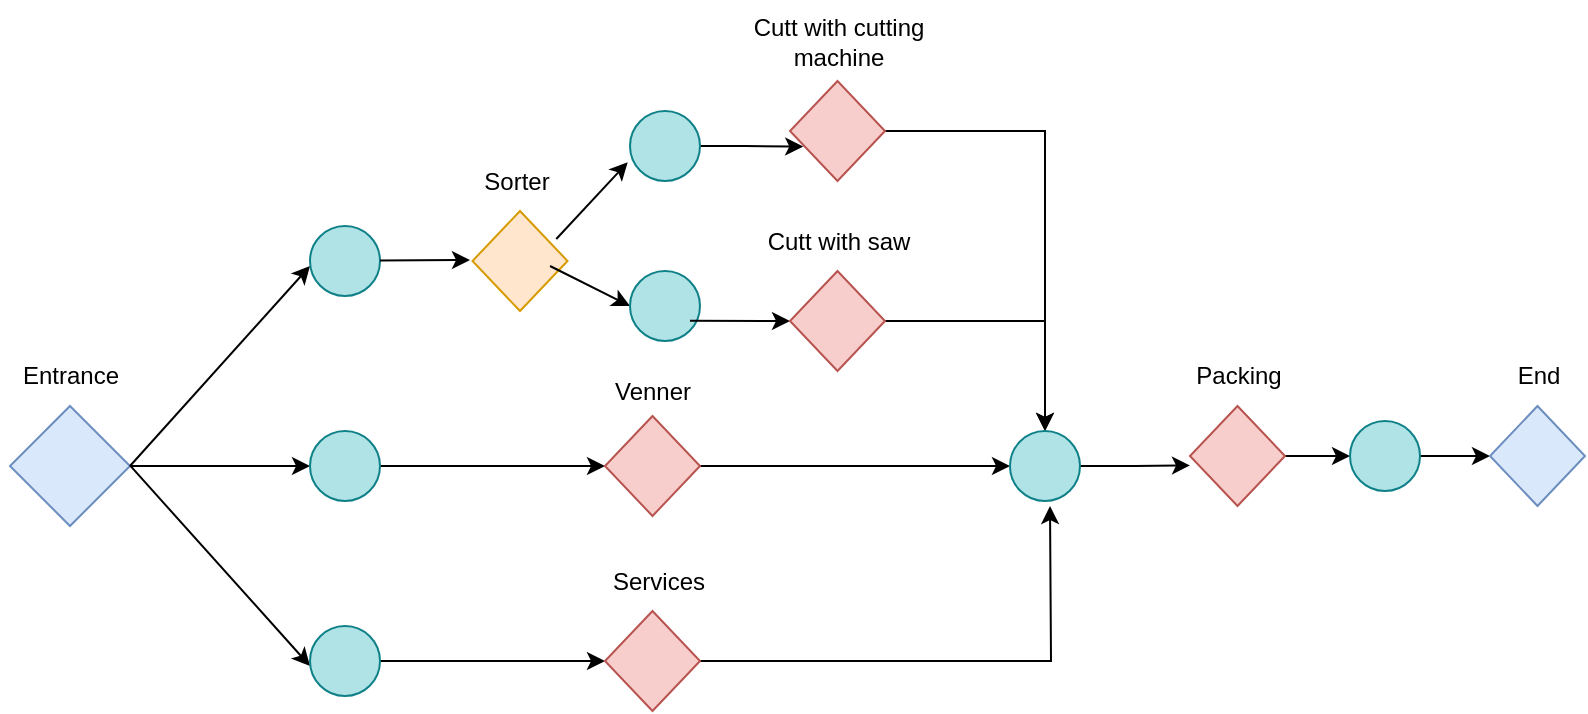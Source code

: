 <mxfile version="21.2.9" type="github">
  <diagram id="prtHgNgQTEPvFCAcTncT" name="Page-1">
    <mxGraphModel dx="961" dy="528" grid="1" gridSize="10" guides="1" tooltips="1" connect="1" arrows="1" fold="1" page="1" pageScale="1" pageWidth="827" pageHeight="1169" math="0" shadow="0">
      <root>
        <mxCell id="0" />
        <mxCell id="1" parent="0" />
        <mxCell id="3Up9Wl8GO9VKax22Z7Tt-1" value="" style="rhombus;whiteSpace=wrap;html=1;fillColor=#dae8fc;strokeColor=#6c8ebf;" vertex="1" parent="1">
          <mxGeometry x="50" y="230" width="60" height="60" as="geometry" />
        </mxCell>
        <mxCell id="3Up9Wl8GO9VKax22Z7Tt-4" value="" style="endArrow=classic;html=1;rounded=0;" edge="1" parent="1">
          <mxGeometry width="50" height="50" relative="1" as="geometry">
            <mxPoint x="110" y="260" as="sourcePoint" />
            <mxPoint x="200" y="160" as="targetPoint" />
          </mxGeometry>
        </mxCell>
        <mxCell id="3Up9Wl8GO9VKax22Z7Tt-5" value="" style="endArrow=classic;html=1;rounded=0;" edge="1" parent="1">
          <mxGeometry width="50" height="50" relative="1" as="geometry">
            <mxPoint x="110" y="260" as="sourcePoint" />
            <mxPoint x="200" y="260" as="targetPoint" />
          </mxGeometry>
        </mxCell>
        <mxCell id="3Up9Wl8GO9VKax22Z7Tt-6" value="" style="endArrow=classic;html=1;rounded=0;" edge="1" parent="1">
          <mxGeometry width="50" height="50" relative="1" as="geometry">
            <mxPoint x="110" y="259.71" as="sourcePoint" />
            <mxPoint x="200" y="360" as="targetPoint" />
          </mxGeometry>
        </mxCell>
        <mxCell id="3Up9Wl8GO9VKax22Z7Tt-25" value="" style="edgeStyle=orthogonalEdgeStyle;rounded=0;orthogonalLoop=1;jettySize=auto;html=1;" edge="1" parent="1" source="3Up9Wl8GO9VKax22Z7Tt-7" target="3Up9Wl8GO9VKax22Z7Tt-23">
          <mxGeometry relative="1" as="geometry" />
        </mxCell>
        <mxCell id="3Up9Wl8GO9VKax22Z7Tt-7" value="" style="ellipse;whiteSpace=wrap;html=1;aspect=fixed;fillColor=#b0e3e6;strokeColor=#0e8088;" vertex="1" parent="1">
          <mxGeometry x="200" y="242.5" width="35" height="35" as="geometry" />
        </mxCell>
        <mxCell id="3Up9Wl8GO9VKax22Z7Tt-8" value="" style="ellipse;whiteSpace=wrap;html=1;aspect=fixed;fillColor=#b0e3e6;strokeColor=#0e8088;" vertex="1" parent="1">
          <mxGeometry x="200" y="140" width="35" height="35" as="geometry" />
        </mxCell>
        <mxCell id="3Up9Wl8GO9VKax22Z7Tt-26" value="" style="edgeStyle=orthogonalEdgeStyle;rounded=0;orthogonalLoop=1;jettySize=auto;html=1;" edge="1" parent="1" source="3Up9Wl8GO9VKax22Z7Tt-9" target="3Up9Wl8GO9VKax22Z7Tt-24">
          <mxGeometry relative="1" as="geometry" />
        </mxCell>
        <mxCell id="3Up9Wl8GO9VKax22Z7Tt-9" value="" style="ellipse;whiteSpace=wrap;html=1;aspect=fixed;fillColor=#b0e3e6;strokeColor=#0e8088;" vertex="1" parent="1">
          <mxGeometry x="200" y="340" width="35" height="35" as="geometry" />
        </mxCell>
        <mxCell id="3Up9Wl8GO9VKax22Z7Tt-10" value="" style="endArrow=classic;html=1;rounded=0;" edge="1" parent="1">
          <mxGeometry width="50" height="50" relative="1" as="geometry">
            <mxPoint x="235" y="157.21" as="sourcePoint" />
            <mxPoint x="280" y="157" as="targetPoint" />
          </mxGeometry>
        </mxCell>
        <mxCell id="3Up9Wl8GO9VKax22Z7Tt-11" value="" style="rhombus;whiteSpace=wrap;html=1;direction=south;fillColor=#ffe6cc;strokeColor=#d79b00;" vertex="1" parent="1">
          <mxGeometry x="281.25" y="132.5" width="47.5" height="50" as="geometry" />
        </mxCell>
        <mxCell id="3Up9Wl8GO9VKax22Z7Tt-13" value="" style="endArrow=classic;html=1;rounded=0;entryX=-0.033;entryY=0.733;entryDx=0;entryDy=0;entryPerimeter=0;exitX=0.28;exitY=0.118;exitDx=0;exitDy=0;exitPerimeter=0;" edge="1" parent="1" source="3Up9Wl8GO9VKax22Z7Tt-11" target="3Up9Wl8GO9VKax22Z7Tt-16">
          <mxGeometry width="50" height="50" relative="1" as="geometry">
            <mxPoint x="330" y="150" as="sourcePoint" />
            <mxPoint x="356" y="120" as="targetPoint" />
          </mxGeometry>
        </mxCell>
        <mxCell id="3Up9Wl8GO9VKax22Z7Tt-14" value="" style="endArrow=classic;html=1;rounded=0;entryX=0;entryY=0.5;entryDx=0;entryDy=0;exitX=0.55;exitY=0.184;exitDx=0;exitDy=0;exitPerimeter=0;" edge="1" parent="1" source="3Up9Wl8GO9VKax22Z7Tt-11" target="3Up9Wl8GO9VKax22Z7Tt-17">
          <mxGeometry width="50" height="50" relative="1" as="geometry">
            <mxPoint x="330" y="160" as="sourcePoint" />
            <mxPoint x="360" y="190" as="targetPoint" />
          </mxGeometry>
        </mxCell>
        <mxCell id="3Up9Wl8GO9VKax22Z7Tt-44" style="edgeStyle=orthogonalEdgeStyle;rounded=0;orthogonalLoop=1;jettySize=auto;html=1;entryX=0.656;entryY=0.861;entryDx=0;entryDy=0;entryPerimeter=0;" edge="1" parent="1" source="3Up9Wl8GO9VKax22Z7Tt-16" target="3Up9Wl8GO9VKax22Z7Tt-20">
          <mxGeometry relative="1" as="geometry" />
        </mxCell>
        <mxCell id="3Up9Wl8GO9VKax22Z7Tt-16" value="" style="ellipse;whiteSpace=wrap;html=1;aspect=fixed;fillColor=#b0e3e6;strokeColor=#0e8088;" vertex="1" parent="1">
          <mxGeometry x="360" y="82.5" width="35" height="35" as="geometry" />
        </mxCell>
        <mxCell id="3Up9Wl8GO9VKax22Z7Tt-17" value="" style="ellipse;whiteSpace=wrap;html=1;aspect=fixed;fillColor=#b0e3e6;strokeColor=#0e8088;" vertex="1" parent="1">
          <mxGeometry x="360" y="162.5" width="35" height="35" as="geometry" />
        </mxCell>
        <mxCell id="3Up9Wl8GO9VKax22Z7Tt-19" value="" style="endArrow=classic;html=1;rounded=0;entryX=0.5;entryY=1;entryDx=0;entryDy=0;" edge="1" parent="1" target="3Up9Wl8GO9VKax22Z7Tt-21">
          <mxGeometry width="50" height="50" relative="1" as="geometry">
            <mxPoint x="390" y="187.42" as="sourcePoint" />
            <mxPoint x="435" y="187.21" as="targetPoint" />
          </mxGeometry>
        </mxCell>
        <mxCell id="3Up9Wl8GO9VKax22Z7Tt-28" style="edgeStyle=orthogonalEdgeStyle;rounded=0;orthogonalLoop=1;jettySize=auto;html=1;" edge="1" parent="1" source="3Up9Wl8GO9VKax22Z7Tt-20" target="3Up9Wl8GO9VKax22Z7Tt-27">
          <mxGeometry relative="1" as="geometry" />
        </mxCell>
        <mxCell id="3Up9Wl8GO9VKax22Z7Tt-20" value="" style="rhombus;whiteSpace=wrap;html=1;direction=south;fillColor=#f8cecc;strokeColor=#b85450;" vertex="1" parent="1">
          <mxGeometry x="440" y="67.5" width="47.5" height="50" as="geometry" />
        </mxCell>
        <mxCell id="3Up9Wl8GO9VKax22Z7Tt-29" style="edgeStyle=orthogonalEdgeStyle;rounded=0;orthogonalLoop=1;jettySize=auto;html=1;" edge="1" parent="1" source="3Up9Wl8GO9VKax22Z7Tt-21" target="3Up9Wl8GO9VKax22Z7Tt-27">
          <mxGeometry relative="1" as="geometry" />
        </mxCell>
        <mxCell id="3Up9Wl8GO9VKax22Z7Tt-21" value="" style="rhombus;whiteSpace=wrap;html=1;direction=south;fillColor=#f8cecc;strokeColor=#b85450;" vertex="1" parent="1">
          <mxGeometry x="440" y="162.5" width="47.5" height="50" as="geometry" />
        </mxCell>
        <mxCell id="3Up9Wl8GO9VKax22Z7Tt-30" style="edgeStyle=orthogonalEdgeStyle;rounded=0;orthogonalLoop=1;jettySize=auto;html=1;" edge="1" parent="1" source="3Up9Wl8GO9VKax22Z7Tt-23" target="3Up9Wl8GO9VKax22Z7Tt-27">
          <mxGeometry relative="1" as="geometry" />
        </mxCell>
        <mxCell id="3Up9Wl8GO9VKax22Z7Tt-23" value="" style="rhombus;whiteSpace=wrap;html=1;direction=south;fillColor=#f8cecc;strokeColor=#b85450;" vertex="1" parent="1">
          <mxGeometry x="347.5" y="235" width="47.5" height="50" as="geometry" />
        </mxCell>
        <mxCell id="3Up9Wl8GO9VKax22Z7Tt-32" style="edgeStyle=orthogonalEdgeStyle;rounded=0;orthogonalLoop=1;jettySize=auto;html=1;" edge="1" parent="1" source="3Up9Wl8GO9VKax22Z7Tt-24">
          <mxGeometry relative="1" as="geometry">
            <mxPoint x="570" y="280" as="targetPoint" />
          </mxGeometry>
        </mxCell>
        <mxCell id="3Up9Wl8GO9VKax22Z7Tt-24" value="" style="rhombus;whiteSpace=wrap;html=1;direction=south;fillColor=#f8cecc;strokeColor=#b85450;" vertex="1" parent="1">
          <mxGeometry x="347.5" y="332.5" width="47.5" height="50" as="geometry" />
        </mxCell>
        <mxCell id="3Up9Wl8GO9VKax22Z7Tt-34" style="edgeStyle=orthogonalEdgeStyle;rounded=0;orthogonalLoop=1;jettySize=auto;html=1;entryX=0.594;entryY=1;entryDx=0;entryDy=0;entryPerimeter=0;" edge="1" parent="1" source="3Up9Wl8GO9VKax22Z7Tt-27" target="3Up9Wl8GO9VKax22Z7Tt-33">
          <mxGeometry relative="1" as="geometry" />
        </mxCell>
        <mxCell id="3Up9Wl8GO9VKax22Z7Tt-27" value="" style="ellipse;whiteSpace=wrap;html=1;aspect=fixed;fillColor=#b0e3e6;strokeColor=#0e8088;" vertex="1" parent="1">
          <mxGeometry x="550" y="242.5" width="35" height="35" as="geometry" />
        </mxCell>
        <mxCell id="3Up9Wl8GO9VKax22Z7Tt-37" style="edgeStyle=orthogonalEdgeStyle;rounded=0;orthogonalLoop=1;jettySize=auto;html=1;" edge="1" parent="1" source="3Up9Wl8GO9VKax22Z7Tt-33" target="3Up9Wl8GO9VKax22Z7Tt-36">
          <mxGeometry relative="1" as="geometry" />
        </mxCell>
        <mxCell id="3Up9Wl8GO9VKax22Z7Tt-33" value="" style="rhombus;whiteSpace=wrap;html=1;direction=south;fillColor=#f8cecc;strokeColor=#b85450;" vertex="1" parent="1">
          <mxGeometry x="640" y="230" width="47.5" height="50" as="geometry" />
        </mxCell>
        <mxCell id="3Up9Wl8GO9VKax22Z7Tt-40" style="edgeStyle=orthogonalEdgeStyle;rounded=0;orthogonalLoop=1;jettySize=auto;html=1;entryX=0.5;entryY=1;entryDx=0;entryDy=0;" edge="1" parent="1" source="3Up9Wl8GO9VKax22Z7Tt-36" target="3Up9Wl8GO9VKax22Z7Tt-38">
          <mxGeometry relative="1" as="geometry" />
        </mxCell>
        <mxCell id="3Up9Wl8GO9VKax22Z7Tt-36" value="" style="ellipse;whiteSpace=wrap;html=1;aspect=fixed;fillColor=#b0e3e6;strokeColor=#0e8088;" vertex="1" parent="1">
          <mxGeometry x="720" y="237.5" width="35" height="35" as="geometry" />
        </mxCell>
        <mxCell id="3Up9Wl8GO9VKax22Z7Tt-38" value="" style="rhombus;whiteSpace=wrap;html=1;direction=south;fillColor=#dae8fc;strokeColor=#6c8ebf;" vertex="1" parent="1">
          <mxGeometry x="790" y="230" width="47.5" height="50" as="geometry" />
        </mxCell>
        <mxCell id="3Up9Wl8GO9VKax22Z7Tt-41" value="Entrance" style="text;html=1;align=center;verticalAlign=middle;resizable=0;points=[];autosize=1;strokeColor=none;fillColor=none;" vertex="1" parent="1">
          <mxGeometry x="45" y="200" width="70" height="30" as="geometry" />
        </mxCell>
        <mxCell id="3Up9Wl8GO9VKax22Z7Tt-42" value="Cutt with cutting &lt;br&gt;machine" style="text;html=1;align=center;verticalAlign=middle;resizable=0;points=[];autosize=1;strokeColor=none;fillColor=none;" vertex="1" parent="1">
          <mxGeometry x="408.75" y="27.5" width="110" height="40" as="geometry" />
        </mxCell>
        <mxCell id="3Up9Wl8GO9VKax22Z7Tt-43" value="Cutt with saw" style="text;html=1;align=center;verticalAlign=middle;resizable=0;points=[];autosize=1;strokeColor=none;fillColor=none;" vertex="1" parent="1">
          <mxGeometry x="418.75" y="132.5" width="90" height="30" as="geometry" />
        </mxCell>
        <mxCell id="3Up9Wl8GO9VKax22Z7Tt-47" value="Sorter" style="text;html=1;align=center;verticalAlign=middle;resizable=0;points=[];autosize=1;strokeColor=none;fillColor=none;" vertex="1" parent="1">
          <mxGeometry x="272.5" y="102.5" width="60" height="30" as="geometry" />
        </mxCell>
        <mxCell id="3Up9Wl8GO9VKax22Z7Tt-48" value="Venner" style="text;html=1;align=center;verticalAlign=middle;resizable=0;points=[];autosize=1;strokeColor=none;fillColor=none;" vertex="1" parent="1">
          <mxGeometry x="341.25" y="207.5" width="60" height="30" as="geometry" />
        </mxCell>
        <mxCell id="3Up9Wl8GO9VKax22Z7Tt-49" value="Services" style="text;html=1;align=center;verticalAlign=middle;resizable=0;points=[];autosize=1;strokeColor=none;fillColor=none;" vertex="1" parent="1">
          <mxGeometry x="338.75" y="302.5" width="70" height="30" as="geometry" />
        </mxCell>
        <mxCell id="3Up9Wl8GO9VKax22Z7Tt-50" value="Packing" style="text;html=1;align=center;verticalAlign=middle;resizable=0;points=[];autosize=1;strokeColor=none;fillColor=none;" vertex="1" parent="1">
          <mxGeometry x="628.75" y="200" width="70" height="30" as="geometry" />
        </mxCell>
        <mxCell id="3Up9Wl8GO9VKax22Z7Tt-51" value="End&lt;br&gt;" style="text;html=1;align=center;verticalAlign=middle;resizable=0;points=[];autosize=1;strokeColor=none;fillColor=none;" vertex="1" parent="1">
          <mxGeometry x="793.75" y="200" width="40" height="30" as="geometry" />
        </mxCell>
      </root>
    </mxGraphModel>
  </diagram>
</mxfile>
